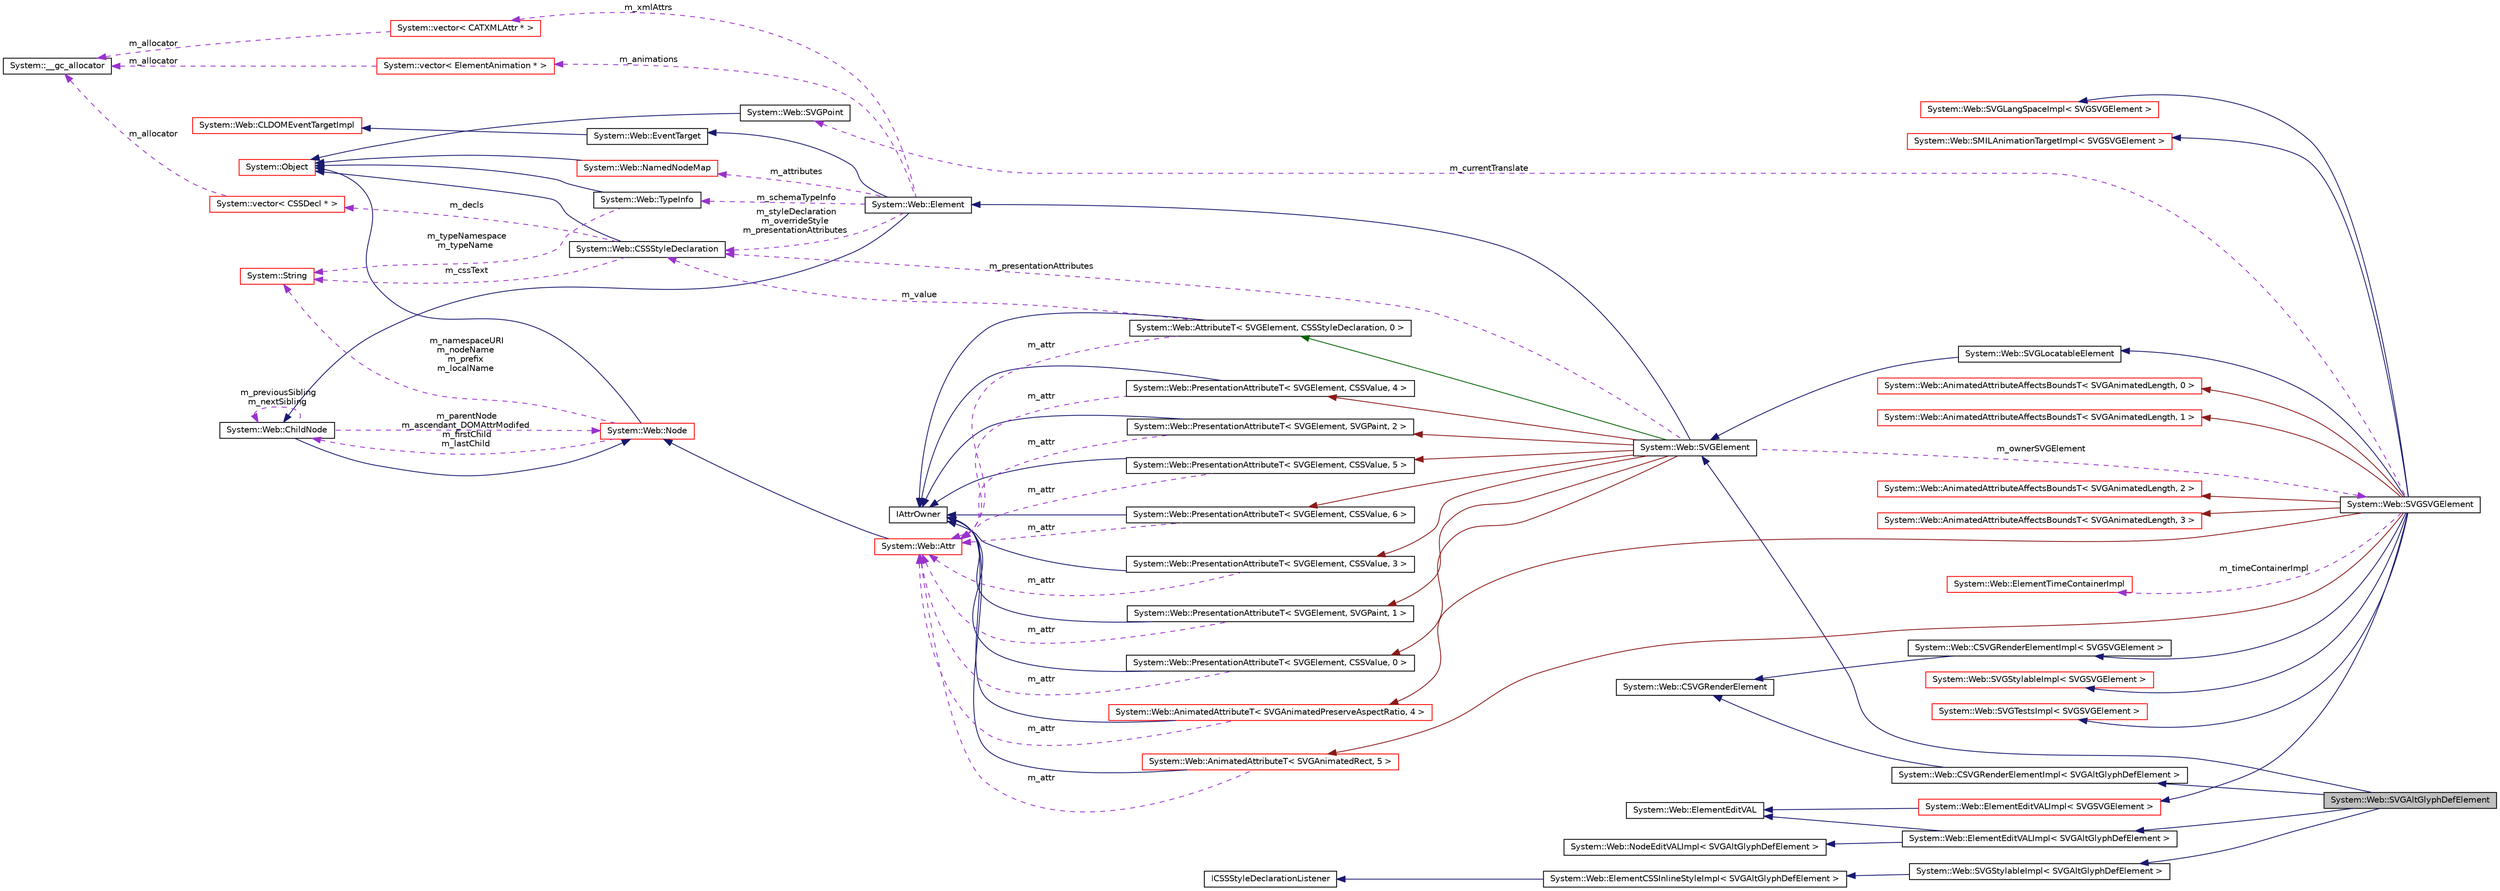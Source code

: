 digraph G
{
  edge [fontname="Helvetica",fontsize="10",labelfontname="Helvetica",labelfontsize="10"];
  node [fontname="Helvetica",fontsize="10",shape=record];
  rankdir="LR";
  Node1 [label="System::Web::SVGAltGlyphDefElement",height=0.2,width=0.4,color="black", fillcolor="grey75", style="filled" fontcolor="black"];
  Node2 -> Node1 [dir="back",color="midnightblue",fontsize="10",style="solid",fontname="Helvetica"];
  Node2 [label="System::Web::SVGElement",height=0.2,width=0.4,color="black", fillcolor="white", style="filled",URL="$class_system_1_1_web_1_1_s_v_g_element.html"];
  Node3 -> Node2 [dir="back",color="midnightblue",fontsize="10",style="solid",fontname="Helvetica"];
  Node3 [label="System::Web::Element",height=0.2,width=0.4,color="black", fillcolor="white", style="filled",URL="$class_system_1_1_web_1_1_element.html"];
  Node4 -> Node3 [dir="back",color="midnightblue",fontsize="10",style="solid",fontname="Helvetica"];
  Node4 [label="System::Web::ChildNode",height=0.2,width=0.4,color="black", fillcolor="white", style="filled",URL="$class_system_1_1_web_1_1_child_node.html"];
  Node5 -> Node4 [dir="back",color="midnightblue",fontsize="10",style="solid",fontname="Helvetica"];
  Node5 [label="System::Web::Node",height=0.2,width=0.4,color="red", fillcolor="white", style="filled",URL="$class_system_1_1_web_1_1_node.html"];
  Node6 -> Node5 [dir="back",color="midnightblue",fontsize="10",style="solid",fontname="Helvetica"];
  Node6 [label="System::Object",height=0.2,width=0.4,color="red", fillcolor="white", style="filled",URL="$class_system_1_1_object.html"];
  Node7 -> Node5 [dir="back",color="darkorchid3",fontsize="10",style="dashed",label=" m_namespaceURI\nm_nodeName\nm_prefix\nm_localName" ,fontname="Helvetica"];
  Node7 [label="System::String",height=0.2,width=0.4,color="red", fillcolor="white", style="filled",URL="$class_system_1_1_string.html"];
  Node4 -> Node5 [dir="back",color="darkorchid3",fontsize="10",style="dashed",label=" m_firstChild\nm_lastChild" ,fontname="Helvetica"];
  Node5 -> Node4 [dir="back",color="darkorchid3",fontsize="10",style="dashed",label=" m_parentNode\nm_ascendant_DOMAttrModifed" ,fontname="Helvetica"];
  Node4 -> Node4 [dir="back",color="darkorchid3",fontsize="10",style="dashed",label=" m_previousSibling\nm_nextSibling" ,fontname="Helvetica"];
  Node8 -> Node3 [dir="back",color="midnightblue",fontsize="10",style="solid",fontname="Helvetica"];
  Node8 [label="System::Web::EventTarget",height=0.2,width=0.4,color="black", fillcolor="white", style="filled",URL="$class_system_1_1_web_1_1_event_target.html"];
  Node9 -> Node8 [dir="back",color="midnightblue",fontsize="10",style="solid",fontname="Helvetica"];
  Node9 [label="System::Web::CLDOMEventTargetImpl",height=0.2,width=0.4,color="red", fillcolor="white", style="filled",URL="$class_system_1_1_web_1_1_c_l_d_o_m_event_target_impl.html"];
  Node10 -> Node3 [dir="back",color="darkorchid3",fontsize="10",style="dashed",label=" m_xmlAttrs" ,fontname="Helvetica"];
  Node10 [label="System::vector\< CATXMLAttr * \>",height=0.2,width=0.4,color="red", fillcolor="white", style="filled",URL="$class_system_1_1vector.html"];
  Node11 -> Node10 [dir="back",color="darkorchid3",fontsize="10",style="dashed",label=" m_allocator" ,fontname="Helvetica"];
  Node11 [label="System::__gc_allocator",height=0.2,width=0.4,color="black", fillcolor="white", style="filled",URL="$class_system_1_1____gc__allocator.html"];
  Node12 -> Node3 [dir="back",color="darkorchid3",fontsize="10",style="dashed",label=" m_attributes" ,fontname="Helvetica"];
  Node12 [label="System::Web::NamedNodeMap",height=0.2,width=0.4,color="red", fillcolor="white", style="filled",URL="$class_system_1_1_web_1_1_named_node_map.html"];
  Node6 -> Node12 [dir="back",color="midnightblue",fontsize="10",style="solid",fontname="Helvetica"];
  Node13 -> Node3 [dir="back",color="darkorchid3",fontsize="10",style="dashed",label=" m_schemaTypeInfo" ,fontname="Helvetica"];
  Node13 [label="System::Web::TypeInfo",height=0.2,width=0.4,color="black", fillcolor="white", style="filled",URL="$class_system_1_1_web_1_1_type_info.html"];
  Node6 -> Node13 [dir="back",color="midnightblue",fontsize="10",style="solid",fontname="Helvetica"];
  Node7 -> Node13 [dir="back",color="darkorchid3",fontsize="10",style="dashed",label=" m_typeNamespace\nm_typeName" ,fontname="Helvetica"];
  Node14 -> Node3 [dir="back",color="darkorchid3",fontsize="10",style="dashed",label=" m_styleDeclaration\nm_overrideStyle\nm_presentationAttributes" ,fontname="Helvetica"];
  Node14 [label="System::Web::CSSStyleDeclaration",height=0.2,width=0.4,color="black", fillcolor="white", style="filled",URL="$class_system_1_1_web_1_1_c_s_s_style_declaration.html"];
  Node6 -> Node14 [dir="back",color="midnightblue",fontsize="10",style="solid",fontname="Helvetica"];
  Node7 -> Node14 [dir="back",color="darkorchid3",fontsize="10",style="dashed",label=" m_cssText" ,fontname="Helvetica"];
  Node15 -> Node14 [dir="back",color="darkorchid3",fontsize="10",style="dashed",label=" m_decls" ,fontname="Helvetica"];
  Node15 [label="System::vector\< CSSDecl * \>",height=0.2,width=0.4,color="red", fillcolor="white", style="filled",URL="$class_system_1_1vector.html"];
  Node11 -> Node15 [dir="back",color="darkorchid3",fontsize="10",style="dashed",label=" m_allocator" ,fontname="Helvetica"];
  Node16 -> Node3 [dir="back",color="darkorchid3",fontsize="10",style="dashed",label=" m_animations" ,fontname="Helvetica"];
  Node16 [label="System::vector\< ElementAnimation * \>",height=0.2,width=0.4,color="red", fillcolor="white", style="filled",URL="$class_system_1_1vector.html"];
  Node11 -> Node16 [dir="back",color="darkorchid3",fontsize="10",style="dashed",label=" m_allocator" ,fontname="Helvetica"];
  Node17 -> Node2 [dir="back",color="darkgreen",fontsize="10",style="solid",fontname="Helvetica"];
  Node17 [label="System::Web::AttributeT\< SVGElement, CSSStyleDeclaration, 0 \>",height=0.2,width=0.4,color="black", fillcolor="white", style="filled",URL="$class_system_1_1_web_1_1_attribute_t.html"];
  Node18 -> Node17 [dir="back",color="midnightblue",fontsize="10",style="solid",fontname="Helvetica"];
  Node18 [label="IAttrOwner",height=0.2,width=0.4,color="black", fillcolor="white", style="filled",URL="$class_i_attr_owner.html"];
  Node19 -> Node17 [dir="back",color="darkorchid3",fontsize="10",style="dashed",label=" m_attr" ,fontname="Helvetica"];
  Node19 [label="System::Web::Attr",height=0.2,width=0.4,color="red", fillcolor="white", style="filled",URL="$class_system_1_1_web_1_1_attr.html"];
  Node5 -> Node19 [dir="back",color="midnightblue",fontsize="10",style="solid",fontname="Helvetica"];
  Node14 -> Node17 [dir="back",color="darkorchid3",fontsize="10",style="dashed",label=" m_value" ,fontname="Helvetica"];
  Node20 -> Node2 [dir="back",color="firebrick4",fontsize="10",style="solid",fontname="Helvetica"];
  Node20 [label="System::Web::PresentationAttributeT\< SVGElement, CSSValue, 0 \>",height=0.2,width=0.4,color="black", fillcolor="white", style="filled",URL="$class_system_1_1_web_1_1_presentation_attribute_t.html"];
  Node18 -> Node20 [dir="back",color="midnightblue",fontsize="10",style="solid",fontname="Helvetica"];
  Node19 -> Node20 [dir="back",color="darkorchid3",fontsize="10",style="dashed",label=" m_attr" ,fontname="Helvetica"];
  Node21 -> Node2 [dir="back",color="firebrick4",fontsize="10",style="solid",fontname="Helvetica"];
  Node21 [label="System::Web::PresentationAttributeT\< SVGElement, SVGPaint, 1 \>",height=0.2,width=0.4,color="black", fillcolor="white", style="filled",URL="$class_system_1_1_web_1_1_presentation_attribute_t.html"];
  Node18 -> Node21 [dir="back",color="midnightblue",fontsize="10",style="solid",fontname="Helvetica"];
  Node19 -> Node21 [dir="back",color="darkorchid3",fontsize="10",style="dashed",label=" m_attr" ,fontname="Helvetica"];
  Node22 -> Node2 [dir="back",color="firebrick4",fontsize="10",style="solid",fontname="Helvetica"];
  Node22 [label="System::Web::PresentationAttributeT\< SVGElement, SVGPaint, 2 \>",height=0.2,width=0.4,color="black", fillcolor="white", style="filled",URL="$class_system_1_1_web_1_1_presentation_attribute_t.html"];
  Node18 -> Node22 [dir="back",color="midnightblue",fontsize="10",style="solid",fontname="Helvetica"];
  Node19 -> Node22 [dir="back",color="darkorchid3",fontsize="10",style="dashed",label=" m_attr" ,fontname="Helvetica"];
  Node23 -> Node2 [dir="back",color="firebrick4",fontsize="10",style="solid",fontname="Helvetica"];
  Node23 [label="System::Web::PresentationAttributeT\< SVGElement, CSSValue, 3 \>",height=0.2,width=0.4,color="black", fillcolor="white", style="filled",URL="$class_system_1_1_web_1_1_presentation_attribute_t.html"];
  Node18 -> Node23 [dir="back",color="midnightblue",fontsize="10",style="solid",fontname="Helvetica"];
  Node19 -> Node23 [dir="back",color="darkorchid3",fontsize="10",style="dashed",label=" m_attr" ,fontname="Helvetica"];
  Node24 -> Node2 [dir="back",color="firebrick4",fontsize="10",style="solid",fontname="Helvetica"];
  Node24 [label="System::Web::PresentationAttributeT\< SVGElement, CSSValue, 4 \>",height=0.2,width=0.4,color="black", fillcolor="white", style="filled",URL="$class_system_1_1_web_1_1_presentation_attribute_t.html"];
  Node18 -> Node24 [dir="back",color="midnightblue",fontsize="10",style="solid",fontname="Helvetica"];
  Node19 -> Node24 [dir="back",color="darkorchid3",fontsize="10",style="dashed",label=" m_attr" ,fontname="Helvetica"];
  Node25 -> Node2 [dir="back",color="firebrick4",fontsize="10",style="solid",fontname="Helvetica"];
  Node25 [label="System::Web::PresentationAttributeT\< SVGElement, CSSValue, 5 \>",height=0.2,width=0.4,color="black", fillcolor="white", style="filled",URL="$class_system_1_1_web_1_1_presentation_attribute_t.html"];
  Node18 -> Node25 [dir="back",color="midnightblue",fontsize="10",style="solid",fontname="Helvetica"];
  Node19 -> Node25 [dir="back",color="darkorchid3",fontsize="10",style="dashed",label=" m_attr" ,fontname="Helvetica"];
  Node26 -> Node2 [dir="back",color="firebrick4",fontsize="10",style="solid",fontname="Helvetica"];
  Node26 [label="System::Web::PresentationAttributeT\< SVGElement, CSSValue, 6 \>",height=0.2,width=0.4,color="black", fillcolor="white", style="filled",URL="$class_system_1_1_web_1_1_presentation_attribute_t.html"];
  Node18 -> Node26 [dir="back",color="midnightblue",fontsize="10",style="solid",fontname="Helvetica"];
  Node19 -> Node26 [dir="back",color="darkorchid3",fontsize="10",style="dashed",label=" m_attr" ,fontname="Helvetica"];
  Node27 -> Node2 [dir="back",color="darkorchid3",fontsize="10",style="dashed",label=" m_ownerSVGElement" ,fontname="Helvetica"];
  Node27 [label="System::Web::SVGSVGElement",height=0.2,width=0.4,color="black", fillcolor="white", style="filled",URL="$class_system_1_1_web_1_1_s_v_g_s_v_g_element.html"];
  Node28 -> Node27 [dir="back",color="midnightblue",fontsize="10",style="solid",fontname="Helvetica"];
  Node28 [label="System::Web::SVGLocatableElement",height=0.2,width=0.4,color="black", fillcolor="white", style="filled",URL="$class_system_1_1_web_1_1_s_v_g_locatable_element.html"];
  Node2 -> Node28 [dir="back",color="midnightblue",fontsize="10",style="solid",fontname="Helvetica"];
  Node29 -> Node27 [dir="back",color="midnightblue",fontsize="10",style="solid",fontname="Helvetica"];
  Node29 [label="System::Web::SVGStylableImpl\< SVGSVGElement \>",height=0.2,width=0.4,color="red", fillcolor="white", style="filled",URL="$class_system_1_1_web_1_1_s_v_g_stylable_impl.html"];
  Node30 -> Node27 [dir="back",color="midnightblue",fontsize="10",style="solid",fontname="Helvetica"];
  Node30 [label="System::Web::SVGTestsImpl\< SVGSVGElement \>",height=0.2,width=0.4,color="red", fillcolor="white", style="filled",URL="$class_system_1_1_web_1_1_s_v_g_tests_impl.html"];
  Node31 -> Node27 [dir="back",color="midnightblue",fontsize="10",style="solid",fontname="Helvetica"];
  Node31 [label="System::Web::SVGLangSpaceImpl\< SVGSVGElement \>",height=0.2,width=0.4,color="red", fillcolor="white", style="filled",URL="$class_system_1_1_web_1_1_s_v_g_lang_space_impl.html"];
  Node32 -> Node27 [dir="back",color="midnightblue",fontsize="10",style="solid",fontname="Helvetica"];
  Node32 [label="System::Web::ElementEditVALImpl\< SVGSVGElement \>",height=0.2,width=0.4,color="red", fillcolor="white", style="filled",URL="$class_system_1_1_web_1_1_element_edit_v_a_l_impl.html"];
  Node33 -> Node32 [dir="back",color="midnightblue",fontsize="10",style="solid",fontname="Helvetica"];
  Node33 [label="System::Web::ElementEditVAL",height=0.2,width=0.4,color="black", fillcolor="white", style="filled",URL="$class_system_1_1_web_1_1_element_edit_v_a_l.html"];
  Node34 -> Node27 [dir="back",color="midnightblue",fontsize="10",style="solid",fontname="Helvetica"];
  Node34 [label="System::Web::SMILAnimationTargetImpl\< SVGSVGElement \>",height=0.2,width=0.4,color="red", fillcolor="white", style="filled",URL="$class_system_1_1_web_1_1_s_m_i_l_animation_target_impl.html"];
  Node35 -> Node27 [dir="back",color="midnightblue",fontsize="10",style="solid",fontname="Helvetica"];
  Node35 [label="System::Web::CSVGRenderElementImpl\< SVGSVGElement \>",height=0.2,width=0.4,color="black", fillcolor="white", style="filled",URL="$class_system_1_1_web_1_1_c_s_v_g_render_element_impl.html"];
  Node36 -> Node35 [dir="back",color="midnightblue",fontsize="10",style="solid",fontname="Helvetica"];
  Node36 [label="System::Web::CSVGRenderElement",height=0.2,width=0.4,color="black", fillcolor="white", style="filled",URL="$class_system_1_1_web_1_1_c_s_v_g_render_element.html"];
  Node37 -> Node27 [dir="back",color="firebrick4",fontsize="10",style="solid",fontname="Helvetica"];
  Node37 [label="System::Web::AnimatedAttributeAffectsBoundsT\< SVGAnimatedLength, 0 \>",height=0.2,width=0.4,color="red", fillcolor="white", style="filled",URL="$class_system_1_1_web_1_1_animated_attribute_affects_bounds_t.html"];
  Node38 -> Node27 [dir="back",color="firebrick4",fontsize="10",style="solid",fontname="Helvetica"];
  Node38 [label="System::Web::AnimatedAttributeAffectsBoundsT\< SVGAnimatedLength, 1 \>",height=0.2,width=0.4,color="red", fillcolor="white", style="filled",URL="$class_system_1_1_web_1_1_animated_attribute_affects_bounds_t.html"];
  Node39 -> Node27 [dir="back",color="firebrick4",fontsize="10",style="solid",fontname="Helvetica"];
  Node39 [label="System::Web::AnimatedAttributeAffectsBoundsT\< SVGAnimatedLength, 2 \>",height=0.2,width=0.4,color="red", fillcolor="white", style="filled",URL="$class_system_1_1_web_1_1_animated_attribute_affects_bounds_t.html"];
  Node40 -> Node27 [dir="back",color="firebrick4",fontsize="10",style="solid",fontname="Helvetica"];
  Node40 [label="System::Web::AnimatedAttributeAffectsBoundsT\< SVGAnimatedLength, 3 \>",height=0.2,width=0.4,color="red", fillcolor="white", style="filled",URL="$class_system_1_1_web_1_1_animated_attribute_affects_bounds_t.html"];
  Node41 -> Node27 [dir="back",color="firebrick4",fontsize="10",style="solid",fontname="Helvetica"];
  Node41 [label="System::Web::AnimatedAttributeT\< SVGAnimatedPreserveAspectRatio, 4 \>",height=0.2,width=0.4,color="red", fillcolor="white", style="filled",URL="$class_system_1_1_web_1_1_animated_attribute_t.html"];
  Node18 -> Node41 [dir="back",color="midnightblue",fontsize="10",style="solid",fontname="Helvetica"];
  Node19 -> Node41 [dir="back",color="darkorchid3",fontsize="10",style="dashed",label=" m_attr" ,fontname="Helvetica"];
  Node42 -> Node27 [dir="back",color="firebrick4",fontsize="10",style="solid",fontname="Helvetica"];
  Node42 [label="System::Web::AnimatedAttributeT\< SVGAnimatedRect, 5 \>",height=0.2,width=0.4,color="red", fillcolor="white", style="filled",URL="$class_system_1_1_web_1_1_animated_attribute_t.html"];
  Node18 -> Node42 [dir="back",color="midnightblue",fontsize="10",style="solid",fontname="Helvetica"];
  Node19 -> Node42 [dir="back",color="darkorchid3",fontsize="10",style="dashed",label=" m_attr" ,fontname="Helvetica"];
  Node43 -> Node27 [dir="back",color="darkorchid3",fontsize="10",style="dashed",label=" m_timeContainerImpl" ,fontname="Helvetica"];
  Node43 [label="System::Web::ElementTimeContainerImpl",height=0.2,width=0.4,color="red", fillcolor="white", style="filled",URL="$class_system_1_1_web_1_1_element_time_container_impl.html"];
  Node44 -> Node27 [dir="back",color="darkorchid3",fontsize="10",style="dashed",label=" m_currentTranslate" ,fontname="Helvetica"];
  Node44 [label="System::Web::SVGPoint",height=0.2,width=0.4,color="black", fillcolor="white", style="filled",URL="$class_system_1_1_web_1_1_s_v_g_point.html"];
  Node6 -> Node44 [dir="back",color="midnightblue",fontsize="10",style="solid",fontname="Helvetica"];
  Node14 -> Node2 [dir="back",color="darkorchid3",fontsize="10",style="dashed",label=" m_presentationAttributes" ,fontname="Helvetica"];
  Node45 -> Node1 [dir="back",color="midnightblue",fontsize="10",style="solid",fontname="Helvetica"];
  Node45 [label="System::Web::SVGStylableImpl\< SVGAltGlyphDefElement \>",height=0.2,width=0.4,color="black", fillcolor="white", style="filled",URL="$class_system_1_1_web_1_1_s_v_g_stylable_impl.html"];
  Node46 -> Node45 [dir="back",color="midnightblue",fontsize="10",style="solid",fontname="Helvetica"];
  Node46 [label="System::Web::ElementCSSInlineStyleImpl\< SVGAltGlyphDefElement \>",height=0.2,width=0.4,color="black", fillcolor="white", style="filled",URL="$class_system_1_1_web_1_1_element_c_s_s_inline_style_impl.html"];
  Node47 -> Node46 [dir="back",color="midnightblue",fontsize="10",style="solid",fontname="Helvetica"];
  Node47 [label="ICSSStyleDeclarationListener",height=0.2,width=0.4,color="black", fillcolor="white", style="filled",URL="$class_i_c_s_s_style_declaration_listener.html"];
  Node48 -> Node1 [dir="back",color="midnightblue",fontsize="10",style="solid",fontname="Helvetica"];
  Node48 [label="System::Web::ElementEditVALImpl\< SVGAltGlyphDefElement \>",height=0.2,width=0.4,color="black", fillcolor="white", style="filled",URL="$class_system_1_1_web_1_1_element_edit_v_a_l_impl.html"];
  Node49 -> Node48 [dir="back",color="midnightblue",fontsize="10",style="solid",fontname="Helvetica"];
  Node49 [label="System::Web::NodeEditVALImpl\< SVGAltGlyphDefElement \>",height=0.2,width=0.4,color="black", fillcolor="white", style="filled",URL="$class_system_1_1_web_1_1_node_edit_v_a_l_impl.html"];
  Node33 -> Node48 [dir="back",color="midnightblue",fontsize="10",style="solid",fontname="Helvetica"];
  Node50 -> Node1 [dir="back",color="midnightblue",fontsize="10",style="solid",fontname="Helvetica"];
  Node50 [label="System::Web::CSVGRenderElementImpl\< SVGAltGlyphDefElement \>",height=0.2,width=0.4,color="black", fillcolor="white", style="filled",URL="$class_system_1_1_web_1_1_c_s_v_g_render_element_impl.html"];
  Node36 -> Node50 [dir="back",color="midnightblue",fontsize="10",style="solid",fontname="Helvetica"];
}
